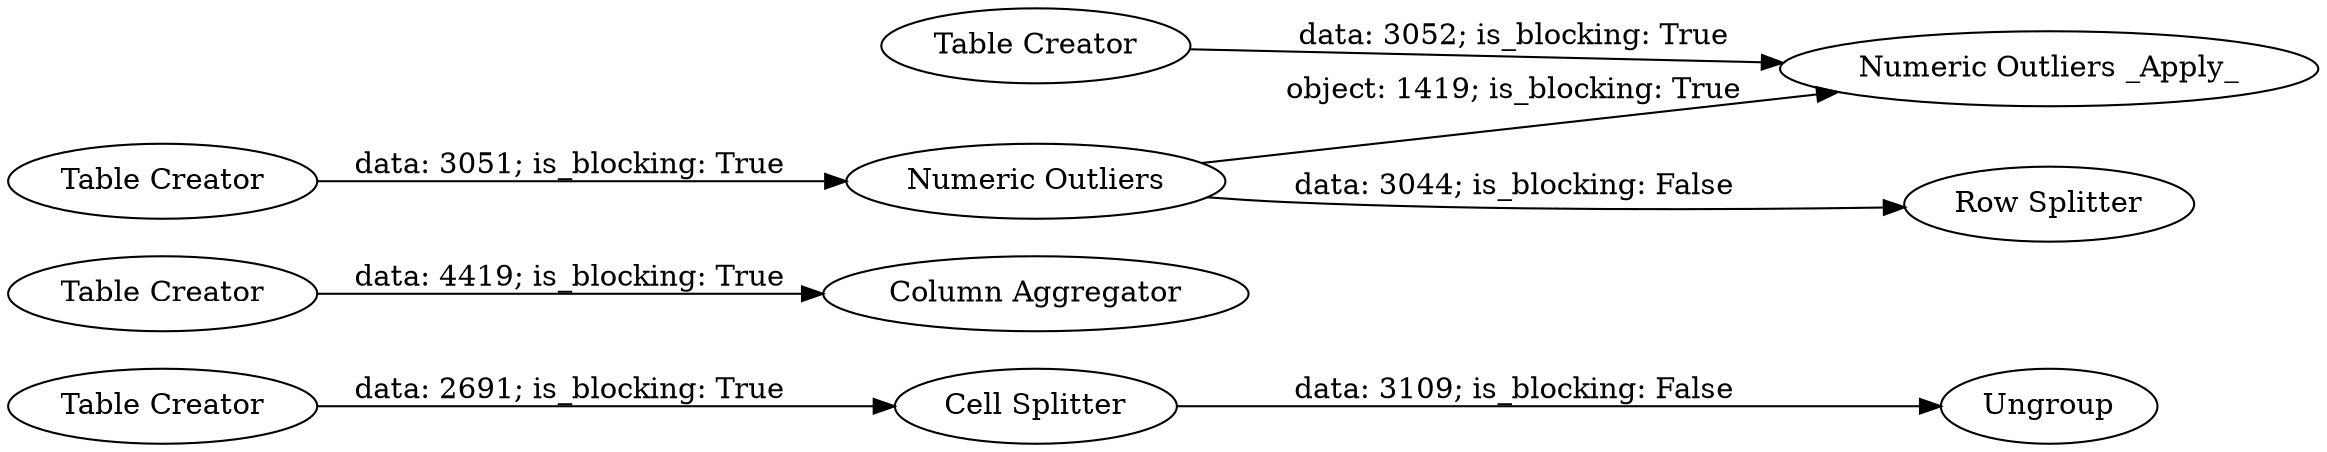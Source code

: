 digraph {
	"5270383742582993864_3" [label=Ungroup]
	"5270383742582993864_11" [label="Column Aggregator"]
	"5270383742582993864_10" [label="Row Splitter"]
	"5270383742582993864_12" [label="Table Creator"]
	"5270383742582993864_7" [label="Numeric Outliers _Apply_"]
	"5270383742582993864_9" [label="Table Creator"]
	"5270383742582993864_2" [label="Cell Splitter"]
	"5270383742582993864_5" [label="Numeric Outliers"]
	"5270383742582993864_6" [label="Table Creator"]
	"5270383742582993864_1" [label="Table Creator"]
	"5270383742582993864_9" -> "5270383742582993864_7" [label="data: 3052; is_blocking: True"]
	"5270383742582993864_6" -> "5270383742582993864_5" [label="data: 3051; is_blocking: True"]
	"5270383742582993864_2" -> "5270383742582993864_3" [label="data: 3109; is_blocking: False"]
	"5270383742582993864_5" -> "5270383742582993864_7" [label="object: 1419; is_blocking: True"]
	"5270383742582993864_12" -> "5270383742582993864_11" [label="data: 4419; is_blocking: True"]
	"5270383742582993864_5" -> "5270383742582993864_10" [label="data: 3044; is_blocking: False"]
	"5270383742582993864_1" -> "5270383742582993864_2" [label="data: 2691; is_blocking: True"]
	rankdir=LR
}
